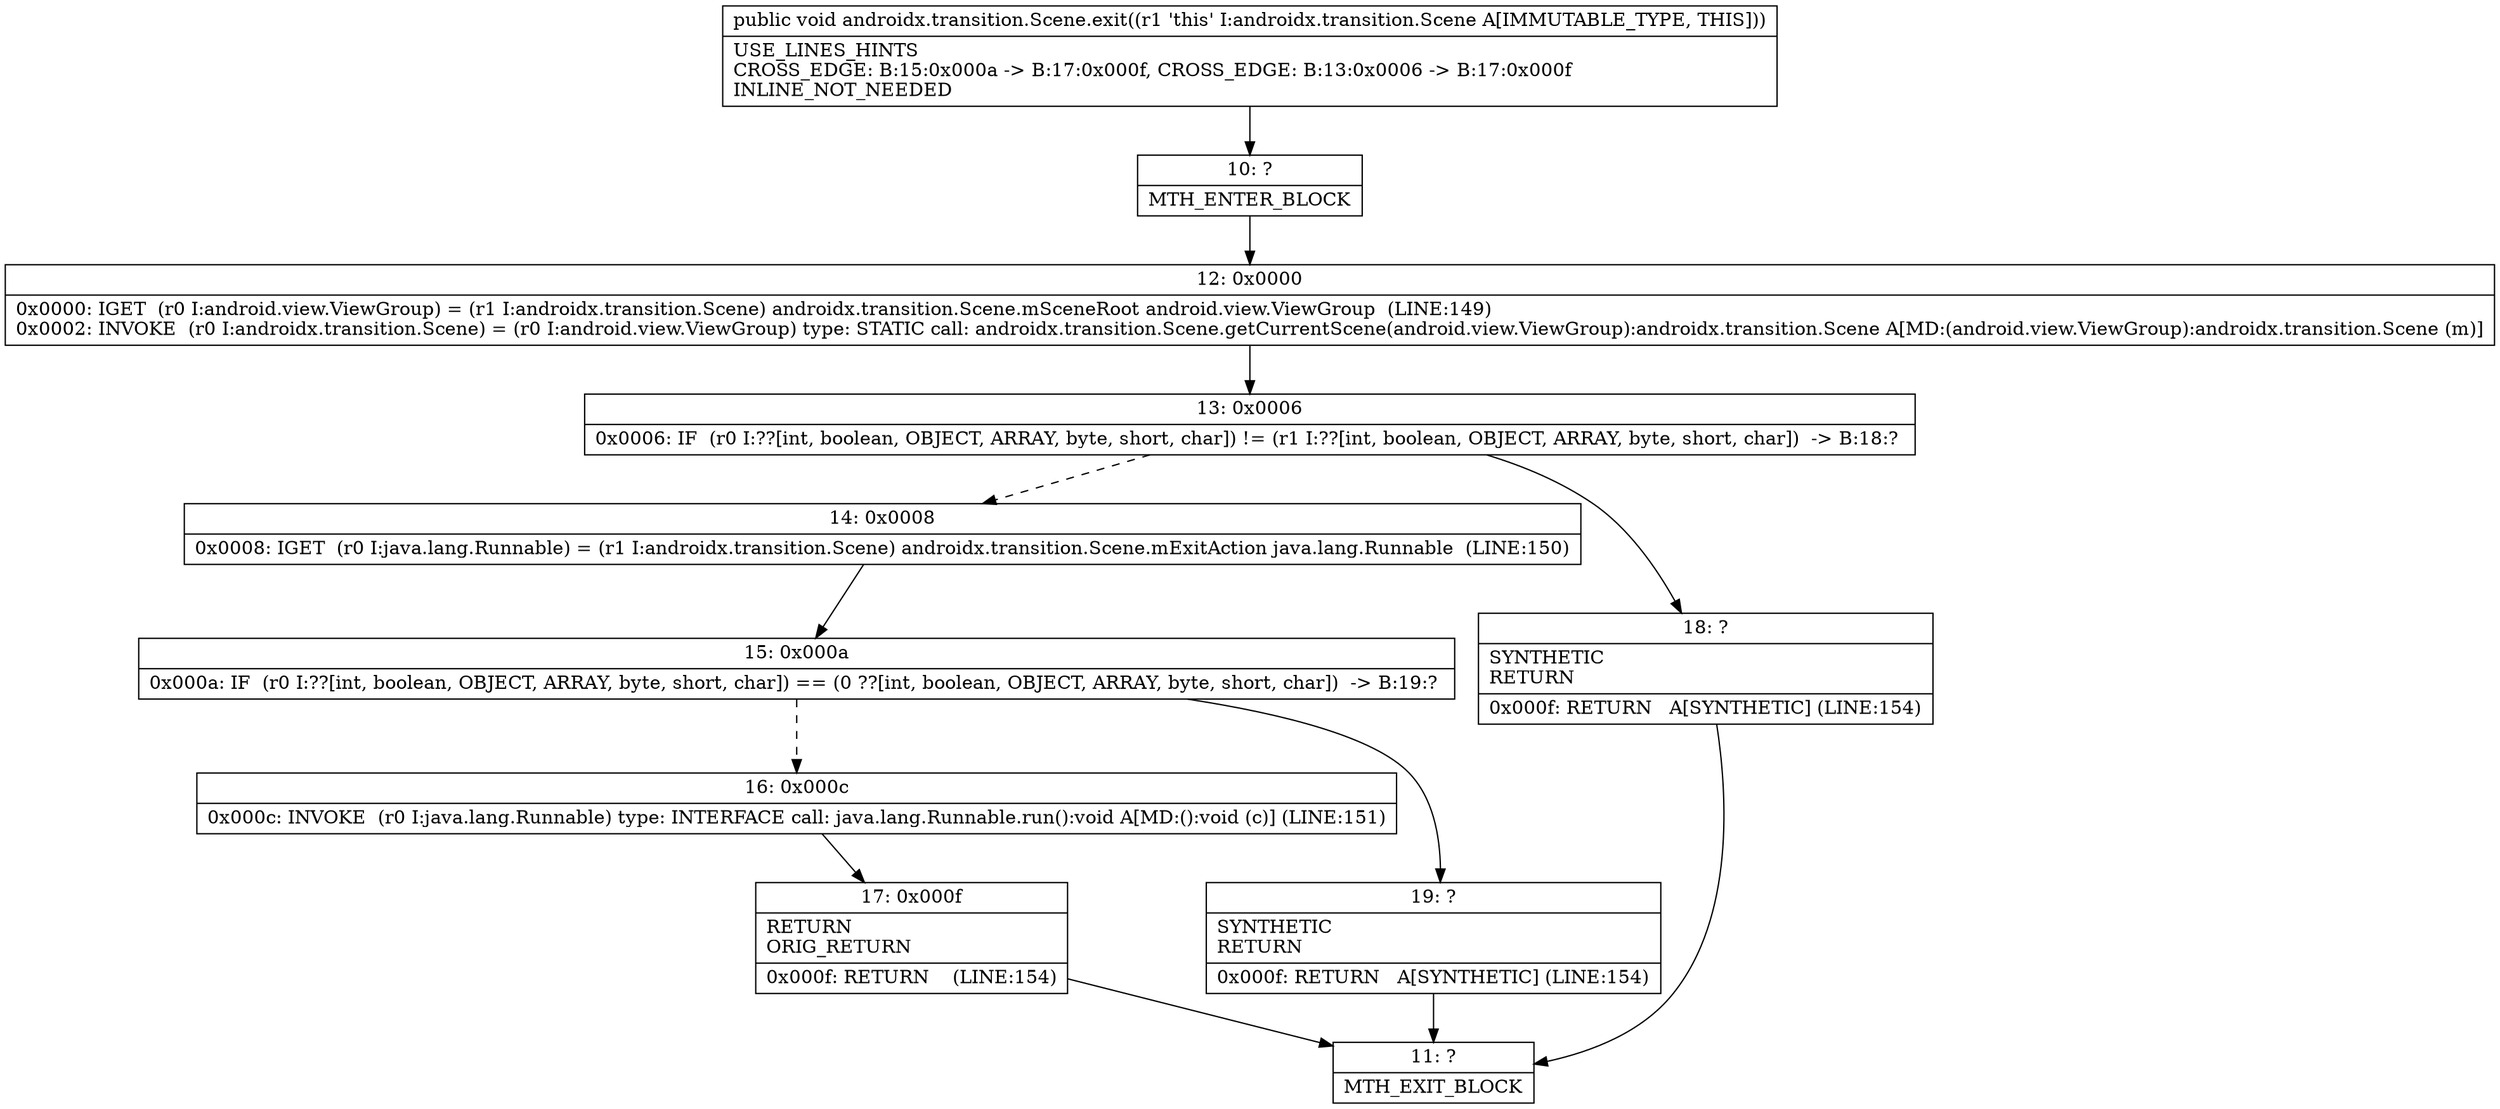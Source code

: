 digraph "CFG forandroidx.transition.Scene.exit()V" {
Node_10 [shape=record,label="{10\:\ ?|MTH_ENTER_BLOCK\l}"];
Node_12 [shape=record,label="{12\:\ 0x0000|0x0000: IGET  (r0 I:android.view.ViewGroup) = (r1 I:androidx.transition.Scene) androidx.transition.Scene.mSceneRoot android.view.ViewGroup  (LINE:149)\l0x0002: INVOKE  (r0 I:androidx.transition.Scene) = (r0 I:android.view.ViewGroup) type: STATIC call: androidx.transition.Scene.getCurrentScene(android.view.ViewGroup):androidx.transition.Scene A[MD:(android.view.ViewGroup):androidx.transition.Scene (m)]\l}"];
Node_13 [shape=record,label="{13\:\ 0x0006|0x0006: IF  (r0 I:??[int, boolean, OBJECT, ARRAY, byte, short, char]) != (r1 I:??[int, boolean, OBJECT, ARRAY, byte, short, char])  \-\> B:18:? \l}"];
Node_14 [shape=record,label="{14\:\ 0x0008|0x0008: IGET  (r0 I:java.lang.Runnable) = (r1 I:androidx.transition.Scene) androidx.transition.Scene.mExitAction java.lang.Runnable  (LINE:150)\l}"];
Node_15 [shape=record,label="{15\:\ 0x000a|0x000a: IF  (r0 I:??[int, boolean, OBJECT, ARRAY, byte, short, char]) == (0 ??[int, boolean, OBJECT, ARRAY, byte, short, char])  \-\> B:19:? \l}"];
Node_16 [shape=record,label="{16\:\ 0x000c|0x000c: INVOKE  (r0 I:java.lang.Runnable) type: INTERFACE call: java.lang.Runnable.run():void A[MD:():void (c)] (LINE:151)\l}"];
Node_17 [shape=record,label="{17\:\ 0x000f|RETURN\lORIG_RETURN\l|0x000f: RETURN    (LINE:154)\l}"];
Node_11 [shape=record,label="{11\:\ ?|MTH_EXIT_BLOCK\l}"];
Node_19 [shape=record,label="{19\:\ ?|SYNTHETIC\lRETURN\l|0x000f: RETURN   A[SYNTHETIC] (LINE:154)\l}"];
Node_18 [shape=record,label="{18\:\ ?|SYNTHETIC\lRETURN\l|0x000f: RETURN   A[SYNTHETIC] (LINE:154)\l}"];
MethodNode[shape=record,label="{public void androidx.transition.Scene.exit((r1 'this' I:androidx.transition.Scene A[IMMUTABLE_TYPE, THIS]))  | USE_LINES_HINTS\lCROSS_EDGE: B:15:0x000a \-\> B:17:0x000f, CROSS_EDGE: B:13:0x0006 \-\> B:17:0x000f\lINLINE_NOT_NEEDED\l}"];
MethodNode -> Node_10;Node_10 -> Node_12;
Node_12 -> Node_13;
Node_13 -> Node_14[style=dashed];
Node_13 -> Node_18;
Node_14 -> Node_15;
Node_15 -> Node_16[style=dashed];
Node_15 -> Node_19;
Node_16 -> Node_17;
Node_17 -> Node_11;
Node_19 -> Node_11;
Node_18 -> Node_11;
}

